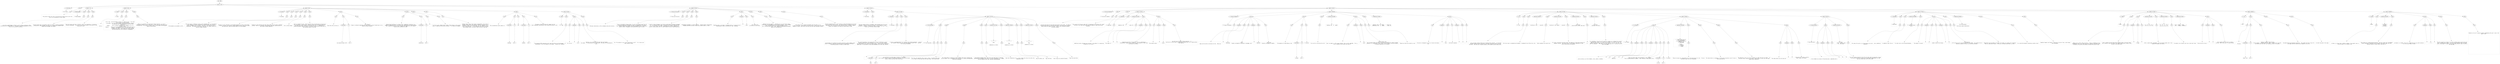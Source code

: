 digraph hierarchy {

node [fontname=Helvetica]
edge [style=dashed]

doc_0 [label="doc - 508"]


doc_0 -> { section_1}
{rank=same; section_1}

section_1 [label="section: 1-224"]


section_1 -> { header_2 prose_3 section_4 section_5 section_6 section_7 section_8 section_9}
{rank=same; header_2 prose_3 section_4 section_5 section_6 section_7 section_8 section_9}

header_2 [label="1 : Orb format"]

prose_3 [label="prose"]

section_4 [label="section: 7-21"]

section_5 [label="section: 22-43"]

section_6 [label="section: 44-92"]

section_7 [label="section: 106-142"]

section_8 [label="section: 143-150"]

section_9 [label="section: 225-457"]


header_2 -> leaf_10
leaf_10  [color=Gray,shape=rectangle,fontname=Inconsolata,label="* Orb format"]
prose_3 -> { raw_11}
{rank=same; raw_11}

raw_11 [label="raw"]


raw_11 -> leaf_12
leaf_12  [color=Gray,shape=rectangle,fontname=Inconsolata,label="

  The grimoire tools work with a structured text format which we call Orb.
This is an introduction to that format.

"]
section_4 -> { header_13 prose_14 prose_15 prose_16}
{rank=same; header_13 prose_14 prose_15 prose_16}

header_13 [label="2 : Metalanguage"]

prose_14 [label="prose"]

prose_15 [label="prose"]

prose_16 [label="prose"]


header_13 -> leaf_17
leaf_17  [color=Gray,shape=rectangle,fontname=Inconsolata,label="** Metalanguage"]
prose_14 -> { raw_18}
{rank=same; raw_18}

raw_18 [label="raw"]


raw_18 -> leaf_19
leaf_19  [color=Gray,shape=rectangle,fontname=Inconsolata,label="

  I call Orb a metalanguage, because it can by design include any other
structured text format within it.  Provided it may be represented in utf-8!
This is no stricture in practice. 
"]
prose_15 -> { raw_20}
{rank=same; raw_20}

raw_20 [label="raw"]


raw_20 -> leaf_21
leaf_21  [color=Gray,shape=rectangle,fontname=Inconsolata,label="
The Orb format aims to be equally useful for markup, literate programming,
configuration, data exchange, and the sort of interactive notebook which 
Jupyter and org-babel can produce.
"]
prose_16 -> { raw_22}
{rank=same; raw_22}

raw_22 [label="raw"]


raw_22 -> leaf_23
leaf_23  [color=Gray,shape=rectangle,fontname=Inconsolata,label="
The first parser and tool is Grimoire, which, as a bootstrap, is focused on
literate programming.  This will in turn be the format for the tools in the
bettertools suite. 

"]
section_5 -> { header_24 prose_25 prose_26 prose_27}
{rank=same; header_24 prose_25 prose_26 prose_27}

header_24 [label="2 : Goals"]

prose_25 [label="prose"]

prose_26 [label="prose"]

prose_27 [label="prose"]


header_24 -> leaf_28
leaf_28  [color=Gray,shape=rectangle,fontname=Inconsolata,label="** Goals"]
prose_25 -> { raw_29}
{rank=same; raw_29}

raw_29 [label="raw"]


raw_29 -> leaf_30
leaf_30  [color=Gray,shape=rectangle,fontname=Inconsolata,label="

  Orb is:
"]
prose_26 -> { raw_31}
{rank=same; raw_31}

raw_31 [label="raw"]


raw_31 -> leaf_32
leaf_32  [color=Gray,shape=rectangle,fontname=Inconsolata,label="
  - Error free:  An Orb document is never in a state of error.  Any valid
                 utf-8 string is an Orb document.
  - Line based:  Orb files may be rapidly separated into their elements
                 by splitting into lines and examining the first few
                 characters.
  - Humane:      Orb is carefully designed to be readable, as is, by
                 ordinary humans.
  - General:     There are no characters such as <>& in HTML which must be
                 escaped.  Orb codeblocks can enclose any other format,
                 including Orb format.  Orb strings are «brace balanced»
                 and can enclose any utf-8 string as a consequence. 
"]
prose_27 -> { raw_33}
{rank=same; raw_33}

raw_33 [label="raw"]


raw_33 -> leaf_34
leaf_34  [color=Gray,shape=rectangle,fontname=Inconsolata,label="
While it is possible to do some fancy things with Orb, it is also a
comfortable format to write a blog post, or put a few key-value pairs into
a config file.  If you were to send an email in Orb format, the recipient
might not even notice. 

"]
section_6 -> { header_35 prose_36 prose_37 prose_38 prose_39 prose_40 prose_41 prose_42 prose_43 prose_44 prose_45 prose_46 section_47}
{rank=same; header_35 prose_36 prose_37 prose_38 prose_39 prose_40 prose_41 prose_42 prose_43 prose_44 prose_45 prose_46 section_47}

header_35 [label="2 : Encoding"]

prose_36 [label="prose"]

prose_37 [label="prose"]

prose_38 [label="prose"]

prose_39 [label="prose"]

prose_40 [label="prose"]

prose_41 [label="prose"]

prose_42 [label="prose"]

prose_43 [label="prose"]

prose_44 [label="prose"]

prose_45 [label="prose"]

prose_46 [label="prose"]

section_47 [label="section: 93-105"]


header_35 -> leaf_48
leaf_48  [color=Gray,shape=rectangle,fontname=Inconsolata,label="** Encoding"]
prose_36 -> { raw_49}
{rank=same; raw_49}

raw_49 [label="raw"]


raw_49 -> leaf_50
leaf_50  [color=Gray,shape=rectangle,fontname=Inconsolata,label="

Orb documents are encoded in utf-8.  
"]
prose_37 -> { raw_51}
{rank=same; raw_51}

raw_51 [label="raw"]


raw_51 -> leaf_52
leaf_52  [color=Gray,shape=rectangle,fontname=Inconsolata,label="
The core syntax is defined in terms of the reachable keys on a US keyboard.
This tradition is firmly entrenched in the mid teens, and I have no
designs on budging that at present.  The miser in me likes that they're
a byte each.  The lawyer in me insists that this isn't ASCII, which is a
seven-bit legacy encoding.
"]
prose_38 -> { raw_53}
{rank=same; raw_53}

raw_53 [label="raw"]


raw_53 -> leaf_54
leaf_54  [color=Gray,shape=rectangle,fontname=Inconsolata,label="
We aren't at all reluctant to use Unicode characters as part of the format. 
Grimoire «strings» are the most visible example of this, along with drawer
and fold icons, which are actual parts of an Orb document. 
"]
prose_39 -> { raw_55}
{rank=same; raw_55}

raw_55 [label="raw"]


raw_55 -> leaf_56
leaf_56  [color=Gray,shape=rectangle,fontname=Inconsolata,label="
Grimoire is case sensitive and uses lower-snake-case for built-in English
phrases. There is a convention (see classes) that uses capitalization of
user words to affect semantics.  
"]
prose_40 -> { raw_57}
{rank=same; raw_57}

raw_57 [label="raw"]


raw_57 -> leaf_58
leaf_58  [color=Gray,shape=rectangle,fontname=Inconsolata,label="
[tk] is there though
"]
prose_41 -> { raw_59}
{rank=same; raw_59}

raw_59 [label="raw"]


raw_59 -> leaf_60
leaf_60  [color=Gray,shape=rectangle,fontname=Inconsolata,label="
Orb is a format for text.  There are many ways of writing text, but only one
way of encoding it that matters.  There is a long tail of Unicode complexity,
and there are traces of Committee spattered all over it; nonetheless we 
should be grateful that utf-8 won, in a world in which we still drive cars on
both possible sides of the road. 
"]
prose_42 -> { raw_61 link_62 raw_63}
{rank=same; raw_61 link_62 raw_63}

raw_61 [label="raw"]

link_62 [label="link"]

raw_63 [label="raw"]


raw_61 -> leaf_64
leaf_64  [color=Gray,shape=rectangle,fontname=Inconsolata,label="
Note that while we have our "]
link_62 -> { anchortext_65 url_66}
{rank=same; anchortext_65 url_66}

anchortext_65 [label="anchortext"]

url_66 [label="url"]


anchortext_65 -> leaf_67
leaf_67  [color=Gray,shape=rectangle,fontname=Inconsolata,label="own opinions about utf-8"]
url_66 -> leaf_68
leaf_68  [color=Gray,shape=rectangle,fontname=Inconsolata,label="httk://"]
raw_63 -> leaf_69
leaf_69  [color=Gray,shape=rectangle,fontname=Inconsolata,label=" our vision of
heaven is backward-compatible with the inferior version foisted upon us by a 
jealous software monopoly.
"]
prose_43 -> { raw_70 link_71 raw_72}
{rank=same; raw_70 link_71 raw_72}

raw_70 [label="raw"]

link_71 [label="link"]

raw_72 [label="raw"]


raw_70 -> leaf_73
leaf_73  [color=Gray,shape=rectangle,fontname=Inconsolata,label="
Bidirectional handling in a context that's indentation sensitive is an 
example of something subtle. Orb format uses indentation in a few key places,
and a compliant parser will need to detect and respect RTL [tk?] markers.
Exactly how is spelled out under "]
link_71 -> { anchortext_74 url_75}
{rank=same; anchortext_74 url_75}

anchortext_74 [label="anchortext"]

url_75 [label="url"]


anchortext_74 -> leaf_76
leaf_76  [color=Gray,shape=rectangle,fontname=Inconsolata,label="indentation"]
url_75 -> leaf_77
leaf_77  [color=Gray,shape=rectangle,fontname=Inconsolata,label="httk://"]
raw_72 -> leaf_78
leaf_78  [color=Gray,shape=rectangle,fontname=Inconsolata,label="
"]
prose_44 -> { raw_79}
{rank=same; raw_79}

raw_79 [label="raw"]


raw_79 -> leaf_80
leaf_80  [color=Gray,shape=rectangle,fontname=Inconsolata,label="
I'd love to get a Hebrew and/or Arabic fluent hacker on the project
early, to make sure this works correctly.  I'll settle for Aramaic.
"]
prose_45 -> { raw_81}
{rank=same; raw_81}

raw_81 [label="raw"]


raw_81 -> leaf_82
leaf_82  [color=Gray,shape=rectangle,fontname=Inconsolata,label="
Another thing I want to get right is equivalence. If you have a
variable called \"Glück\" the compiler shouldn't complain if it's
rendered in either of the valid ways. For some sequences that's
\"any of the valid ways\". If we normalized your prose, you might
have problems later, so we don't want to solve it that way.
"]
prose_46 -> { raw_83 link_84 raw_85 link_86 raw_87}
{rank=same; raw_83 link_84 raw_85 link_86 raw_87}

raw_83 [label="raw"]

link_84 [label="link"]

raw_85 [label="raw"]

link_86 [label="link"]

raw_87 [label="raw"]


raw_83 -> leaf_88
leaf_88  [color=Gray,shape=rectangle,fontname=Inconsolata,label="
This consideration mostly applys to "]
link_84 -> { anchortext_89 url_90}
{rank=same; anchortext_89 url_90}

anchortext_89 [label="anchortext"]

url_90 [label="url"]


anchortext_89 -> leaf_91
leaf_91  [color=Gray,shape=rectangle,fontname=Inconsolata,label="hashtags"]
url_90 -> leaf_92
leaf_92  [color=Gray,shape=rectangle,fontname=Inconsolata,label="httk://"]
raw_85 -> leaf_93
leaf_93  [color=Gray,shape=rectangle,fontname=Inconsolata,label=" and "]
link_86 -> { anchortext_94 url_95}
{rank=same; anchortext_94 url_95}

anchortext_94 [label="anchortext"]

url_95 [label="url"]


anchortext_94 -> leaf_96
leaf_96  [color=Gray,shape=rectangle,fontname=Inconsolata,label="handles"]
url_95 -> leaf_97
leaf_97  [color=Gray,shape=rectangle,fontname=Inconsolata,label="httk://"]
raw_87 -> leaf_98
leaf_98  [color=Gray,shape=rectangle,fontname=Inconsolata,label=".  The idea is that Orb files will respect all the 
wacky typographic equivalences that Unicode has gifted us with.

"]
section_47 -> { header_99 prose_100 prose_101 prose_102}
{rank=same; header_99 prose_100 prose_101 prose_102}

header_99 [label="4 : Tabs"]

prose_100 [label="prose"]

prose_101 [label="prose"]

prose_102 [label="prose"]


header_99 -> leaf_103
leaf_103  [color=Gray,shape=rectangle,fontname=Inconsolata,label="**** Tabs"]
prose_100 -> { raw_104}
{rank=same; raw_104}

raw_104 [label="raw"]


raw_104 -> leaf_105
leaf_105  [color=Gray,shape=rectangle,fontname=Inconsolata,label="

The vexacious ASCII character 8 will never be found in an Orb document.  If
encountered, it will be reduced to two spaces.  Grimoire will complain.
"]
prose_101 -> { raw_106 prespace_107 italic_108 raw_109}
{rank=same; raw_106 prespace_107 italic_108 raw_109}

raw_106 [label="raw"]

prespace_107 [label="prespace"]

italic_108 [label="italic"]

raw_109 [label="raw"]


raw_106 -> leaf_110
leaf_110  [color=Gray,shape=rectangle,fontname=Inconsolata,label="
It's not an"]
prespace_107 -> leaf_111
leaf_111  [color=Gray,shape=rectangle,fontname=Inconsolata,label=" "]
italic_108 -> leaf_112
leaf_112  [color=Gray,shape=rectangle,fontname=Inconsolata,label="error"]
raw_109 -> leaf_113
leaf_113  [color=Gray,shape=rectangle,fontname=Inconsolata,label=" mind you, it's a well-defined input that will become 
two spaces.  If encountered by one of my tools, the tabs will be permanently
gone. 
"]
prose_102 -> { raw_114}
{rank=same; raw_114}

raw_114 [label="raw"]


raw_114 -> leaf_115
leaf_115  [color=Gray,shape=rectangle,fontname=Inconsolata,label="
Yes. This applies to your source code blocks as well.  It is time we put 
away childish things.  

"]
section_7 -> { header_116 prose_117 prose_118 prose_119 prose_120 prose_121 prose_122 prose_123 prose_124}
{rank=same; header_116 prose_117 prose_118 prose_119 prose_120 prose_121 prose_122 prose_123 prose_124}

header_116 [label="2 : Prose and Structure"]

prose_117 [label="prose"]

prose_118 [label="prose"]

prose_119 [label="prose"]

prose_120 [label="prose"]

prose_121 [label="prose"]

prose_122 [label="prose"]

prose_123 [label="prose"]

prose_124 [label="prose"]


header_116 -> leaf_125
leaf_125  [color=Gray,shape=rectangle,fontname=Inconsolata,label="** Prose and Structure"]
prose_117 -> { raw_126}
{rank=same; raw_126}

raw_126 [label="raw"]


raw_126 -> leaf_127
leaf_127  [color=Gray,shape=rectangle,fontname=Inconsolata,label="

The major distinction in Orb is between prose and structure.
"]
prose_118 -> { raw_128}
{rank=same; raw_128}

raw_128 [label="raw"]


raw_128 -> leaf_129
leaf_129  [color=Gray,shape=rectangle,fontname=Inconsolata,label="
Prose is the default parsing state. It is far from unstructured from the
runtime perspective. Although this needn't be embedded in the parse
tree, Grimoire understands concepts such as paragraphs, words, punctuation,
capital letters, languages, and anything else proper to prose.
"]
prose_119 -> { raw_130}
{rank=same; raw_130}

raw_130 [label="raw"]


raw_130 -> leaf_131
leaf_131  [color=Gray,shape=rectangle,fontname=Inconsolata,label="
I refer to human languages, but Grimoire understands programming languages
also. In principle, all of them, it shouldn't be harder to add them than
it is to call them from shell, though getting a runtime rigged up to
another runtime always calls for some finesse to derive a good experience.
"]
prose_120 -> { raw_132}
{rank=same; raw_132}

raw_132 [label="raw"]


raw_132 -> leaf_133
leaf_133  [color=Gray,shape=rectangle,fontname=Inconsolata,label="
\"Programming languages\" is overly specific.  Grimoire draws a distinction
between prose and structure. Blocks may contain either, or both.
"]
prose_121 -> { raw_134 prespace_135 bold_136 raw_137}
{rank=same; raw_134 prespace_135 bold_136 raw_137}

raw_134 [label="raw"]

prespace_135 [label="prespace"]

bold_136 [label="bold"]

raw_137 [label="raw"]


raw_134 -> leaf_138
leaf_138  [color=Gray,shape=rectangle,fontname=Inconsolata,label="
Something that's nice about a language build on a prose/structure
relationship is that it can be error free.  Anything"]
prespace_135 -> leaf_139
leaf_139  [color=Gray,shape=rectangle,fontname=Inconsolata,label=" "]
bold_136 -> leaf_140
leaf_140  [color=Gray,shape=rectangle,fontname=Inconsolata,label="grym"]
raw_137 -> leaf_141
leaf_141  [color=Gray,shape=rectangle,fontname=Inconsolata,label=" can't build into
a structure is just prose.
"]
prose_122 -> { raw_142}
{rank=same; raw_142}

raw_142 [label="raw"]


raw_142 -> leaf_143
leaf_143  [color=Gray,shape=rectangle,fontname=Inconsolata,label="
Markdown has this property.  Sometimes you run into parsers which
build errors into Markdown, which is itself erroneous.  If you [[RTFM]
[http://daringfireball.net/projects/markdown/syntax]],
you'll find the word \"error\" once.  Helpfully explaining how Markdown
keeps you from making one.
"]
prose_123 -> { raw_144}
{rank=same; raw_144}

raw_144 [label="raw"]


raw_144 -> leaf_145
leaf_145  [color=Gray,shape=rectangle,fontname=Inconsolata,label="
We do what we can to make the document look the same as it is
in fact structured.  The intention with Orb files is that we work with them
aided by a linter, which lets us be lazy and still get consistent results.
"]
prose_124 -> { raw_146}
{rank=same; raw_146}

raw_146 [label="raw"]


raw_146 -> leaf_147
leaf_147  [color=Gray,shape=rectangle,fontname=Inconsolata,label="
The most important point in this section is that Orb documents do not have
errors and never fail to parse.  You should be able to literally plug any 
Orb parser into a source of entropy and end up with a document, since a
proper utf-8 decoder will drop any invalid bytes it sees. 

"]
section_8 -> { header_148 prose_149 section_150}
{rank=same; header_148 prose_149 section_150}

header_148 [label="2 : Ownership"]

prose_149 [label="prose"]

section_150 [label="section: 151-166"]


header_148 -> leaf_151
leaf_151  [color=Gray,shape=rectangle,fontname=Inconsolata,label="** Ownership"]
prose_149 -> { raw_152}
{rank=same; raw_152}

raw_152 [label="raw"]


raw_152 -> leaf_153
leaf_153  [color=Gray,shape=rectangle,fontname=Inconsolata,label="

  The root concept of Orb is a document, which divides into one or more 
sections.  A section owns all structure or prose within it.  This 
paragraph is owned by «** Ownership» above, as are all the rest of the
blocks until the next section header. 

"]
section_150 -> { header_154 prose_155 prose_156 prose_157 section_158}
{rank=same; header_154 prose_155 prose_156 prose_157 section_158}

header_154 [label="3 : Blocking"]

prose_155 [label="prose"]

prose_156 [label="prose"]

prose_157 [label="prose"]

section_158 [label="section: 167-224"]


header_154 -> leaf_159
leaf_159  [color=Gray,shape=rectangle,fontname=Inconsolata,label="*** Blocking"]
prose_155 -> { raw_160}
{rank=same; raw_160}

raw_160 [label="raw"]


raw_160 -> leaf_161
leaf_161  [color=Gray,shape=rectangle,fontname=Inconsolata,label="

  Orb documents are chunked into sections entirely by their heading lines.
Within a section, prose and structure alike are organized into blocks.  
The defining marker of blocks is blank lines.
"]
prose_156 -> { raw_162}
{rank=same; raw_162}

raw_162 [label="raw"]


raw_162 -> leaf_163
leaf_163  [color=Gray,shape=rectangle,fontname=Inconsolata,label="
This second paragraph is the second block of the «*** Blocking» section.
Taking a look at the source document, you'll see that I put (single)
newlines between lines, with an 78 column margin.  That should be considered
good style.  If you prefer to have each paragraph be its own line, have at.
"]
prose_157 -> { raw_164}
{rank=same; raw_164}

raw_164 [label="raw"]


raw_164 -> leaf_165
leaf_165  [color=Gray,shape=rectangle,fontname=Inconsolata,label="
A line is considered blank if it contains only Unicode spacemarks.  Grimoire
will smoothly remove any such cruft and replace it with «\\n\\n».  We also
trim trailing whitespace. 

"]
section_158 -> { header_166 prose_167 prose_168 prose_169 prose_170 prose_171 codeblock_172 prose_173 codeblock_174 prose_175 prose_176 codeblock_177 prose_178}
{rank=same; header_166 prose_167 prose_168 prose_169 prose_170 prose_171 codeblock_172 prose_173 codeblock_174 prose_175 prose_176 codeblock_177 prose_178}

header_166 [label="4 : The Cling Rule"]

prose_167 [label="prose"]

prose_168 [label="prose"]

prose_169 [label="prose"]

prose_170 [label="prose"]

prose_171 [label="prose"]

codeblock_172 [label="code block 187-194"]

prose_173 [label="prose"]

codeblock_174 [label="code block 199-206"]

prose_175 [label="prose"]

prose_176 [label="prose"]

codeblock_177 [label="code block 213-219"]

prose_178 [label="prose"]


header_166 -> leaf_179
leaf_179  [color=Gray,shape=rectangle,fontname=Inconsolata,label="**** The Cling Rule"]
prose_167 -> { raw_180 link_181 raw_182}
{rank=same; raw_180 link_181 raw_182}

raw_180 [label="raw"]

link_181 [label="link"]

raw_182 [label="raw"]


raw_180 -> leaf_183
leaf_183  [color=Gray,shape=rectangle,fontname=Inconsolata,label="

  "]
link_181 -> { anchortext_184 url_185}
{rank=same; anchortext_184 url_185}

anchortext_184 [label="anchortext"]

url_185 [label="url"]


anchortext_184 -> leaf_186
leaf_186  [color=Gray,shape=rectangle,fontname=Inconsolata,label="Tags"]
url_185 -> leaf_187
leaf_187  [color=Gray,shape=rectangle,fontname=Inconsolata,label="httk://"]
raw_182 -> leaf_188
leaf_188  [color=Gray,shape=rectangle,fontname=Inconsolata,label=" are used both to provide names to blocks in Orb format
and to specify various actions in knitting and weaving.  They may be placed
above or below the block which they affect.
"]
prose_168 -> { raw_189}
{rank=same; raw_189}

raw_189 [label="raw"]


raw_189 -> leaf_190
leaf_190  [color=Gray,shape=rectangle,fontname=Inconsolata,label="
The cling rule specifies that a group 'clings' to another group when
it is closer to that group than the other group. Ties resolve down.
"]
prose_169 -> { raw_191}
{rank=same; raw_191}

raw_191 [label="raw"]


raw_191 -> leaf_192
leaf_192  [color=Gray,shape=rectangle,fontname=Inconsolata,label="
This should make it intuitive to group elements that aren't grouping the
way you expect: put in whitespace until the block is visually distinguished
from the surroundings.
"]
prose_170 -> { raw_193}
{rank=same; raw_193}

raw_193 [label="raw"]


raw_193 -> leaf_194
leaf_194  [color=Gray,shape=rectangle,fontname=Inconsolata,label="
Cling applies between blocks which are at the same level of ownership.
Ownership has precedence over cling: all blocks underneath e.g. a header
line are owned by that line, newlines notwithstanding.
"]
prose_171 -> { raw_195}
{rank=same; raw_195}

raw_195 [label="raw"]


raw_195 -> leaf_196
leaf_196  [color=Gray,shape=rectangle,fontname=Inconsolata,label="
Note that indentation of e.g. lists invokes the cling rule within the
indentation level.
"]
codeblock_172 -> leaf_197
leaf_197  [color=Gray,shape=rectangle,fontname=Inconsolata,label="| x | y | z |

#tag


someprose on a block"]
prose_173 -> { raw_198}
{rank=same; raw_198}

raw_198 [label="raw"]


raw_198 -> leaf_199
leaf_199  [color=Gray,shape=rectangle,fontname=Inconsolata,label="
Tags the table, but
"]
codeblock_174 -> leaf_200
leaf_200  [color=Gray,shape=rectangle,fontname=Inconsolata,label="| x | y | z |


#tag

someprose on a block"]
prose_175 -> { raw_201}
{rank=same; raw_201}

raw_201 [label="raw"]


raw_201 -> leaf_202
leaf_202  [color=Gray,shape=rectangle,fontname=Inconsolata,label="
Tags the block.
"]
prose_176 -> { raw_203}
{rank=same; raw_203}

raw_203 [label="raw"]


raw_203 -> leaf_204
leaf_204  [color=Gray,shape=rectangle,fontname=Inconsolata,label="
Even clings are resolved forwards:
"]
codeblock_177 -> leaf_205
leaf_205  [color=Gray,shape=rectangle,fontname=Inconsolata,label="| x | y | z |

#tag

someprose on a block"]
prose_178 -> { raw_206}
{rank=same; raw_206}

raw_206 [label="raw"]


raw_206 -> leaf_207
leaf_207  [color=Gray,shape=rectangle,fontname=Inconsolata,label="
Tags the prose block.

"]
section_9 -> { header_208 prose_209 prose_210 section_211 section_212 section_213 section_214 section_215 section_216 section_217}
{rank=same; header_208 prose_209 prose_210 section_211 section_212 section_213 section_214 section_215 section_216 section_217}

header_208 [label="2 : Structural elements"]

prose_209 [label="prose"]

prose_210 [label="prose"]

section_211 [label="section: 237-255"]

section_212 [label="section: 256-286"]

section_213 [label="section: 287-361"]

section_214 [label="section: 377-410"]

section_215 [label="section: 411-445"]

section_216 [label="section: 446-457"]

section_217 [label="section: 458-508"]


header_208 -> leaf_218
leaf_218  [color=Gray,shape=rectangle,fontname=Inconsolata,label="** Structural elements"]
prose_209 -> { raw_219}
{rank=same; raw_219}

raw_219 [label="raw"]


raw_219 -> leaf_220
leaf_220  [color=Gray,shape=rectangle,fontname=Inconsolata,label="

  Structure and prose are the figure and ground of Orb format.  We speak of
structure and prose on a block-by-block basis, and within some structure
blocks there are regions of prose.  Prose in turn routinely contains
structural regions.
"]
prose_210 -> { raw_221}
{rank=same; raw_221}

raw_221 [label="raw"]


raw_221 -> leaf_222
leaf_222  [color=Gray,shape=rectangle,fontname=Inconsolata,label="
This section will discuss under what circumstances an Orb parser will create
structure, with some discursions into the semantics these distinctions
represent. 

"]
section_211 -> { header_223 prose_224 codeblock_225 prose_226 prose_227}
{rank=same; header_223 prose_224 codeblock_225 prose_226 prose_227}

header_223 [label="3 : Headlines"]

prose_224 [label="prose"]

codeblock_225 [label="code block 242-244"]

prose_226 [label="prose"]

prose_227 [label="prose"]


header_223 -> leaf_228
leaf_228  [color=Gray,shape=rectangle,fontname=Inconsolata,label="*** Headlines"]
prose_224 -> { raw_229}
{rank=same; raw_229}

raw_229 [label="raw"]


raw_229 -> leaf_230
leaf_230  [color=Gray,shape=rectangle,fontname=Inconsolata,label="

  Headlines divide a document into sections.  The grammar for recognizing
a headline is as follows:
"]
codeblock_225 -> leaf_231
leaf_231  [color=Gray,shape=rectangle,fontname=Inconsolata,label="    headline = WS?  '*'+  ' '  prose  NL"]
prose_226 -> { raw_232 prespace_233 literal_234 raw_235}
{rank=same; raw_232 prespace_233 literal_234 raw_235}

raw_232 [label="raw"]

prespace_233 [label="prespace"]

literal_234 [label="literal"]

raw_235 [label="raw"]


raw_232 -> leaf_236
leaf_236  [color=Gray,shape=rectangle,fontname=Inconsolata,label="
The number of"]
prespace_233 -> leaf_237
leaf_237  [color=Gray,shape=rectangle,fontname=Inconsolata,label=" "]
literal_234 -> leaf_238
leaf_238  [color=Gray,shape=rectangle,fontname=Inconsolata,label="*"]
raw_235 -> leaf_239
leaf_239  [color=Gray,shape=rectangle,fontname=Inconsolata,label=" determine the level of ownership.  This is a declarative
relationship, though I lack a clean syntax to express it other than
functionally at present. 
"]
prose_227 -> { raw_240 prespace_241 literal_242 raw_243}
{rank=same; raw_240 prespace_241 literal_242 raw_243}

raw_240 [label="raw"]

prespace_241 [label="prespace"]

literal_242 [label="literal"]

raw_243 [label="raw"]


raw_240 -> leaf_244
leaf_244  [color=Gray,shape=rectangle,fontname=Inconsolata,label="
The content within"]
prespace_241 -> leaf_245
leaf_245  [color=Gray,shape=rectangle,fontname=Inconsolata,label=" "]
literal_242 -> leaf_246
leaf_246  [color=Gray,shape=rectangle,fontname=Inconsolata,label="prose"]
raw_243 -> leaf_247
leaf_247  [color=Gray,shape=rectangle,fontname=Inconsolata,label=" has the luxury of being context-sensitive.  In
particular we treat tags on a headline as though they're on a tagline below
they headline. 


"]
section_212 -> { header_248 prose_249 prose_250 prose_251 codeblock_252 prose_253 prose_254 codeblock_255 prose_256}
{rank=same; header_248 prose_249 prose_250 prose_251 codeblock_252 prose_253 prose_254 codeblock_255 prose_256}

header_248 [label="3 : Tags and Taglines"]

prose_249 [label="prose"]

prose_250 [label="prose"]

prose_251 [label="prose"]

codeblock_252 [label="code block 266-268"]

prose_253 [label="prose"]

prose_254 [label="prose"]

codeblock_255 [label="code block 278-281"]

prose_256 [label="prose"]


header_248 -> leaf_257
leaf_257  [color=Gray,shape=rectangle,fontname=Inconsolata,label="*** Tags and Taglines"]
prose_249 -> { raw_258 prespace_259 literal_260 raw_261 prespace_262 literal_263 raw_264}
{rank=same; raw_258 prespace_259 literal_260 raw_261 prespace_262 literal_263 raw_264}

raw_258 [label="raw"]

prespace_259 [label="prespace"]

literal_260 [label="literal"]

raw_261 [label="raw"]

prespace_262 [label="prespace"]

literal_263 [label="literal"]

raw_264 [label="raw"]


raw_258 -> leaf_265
leaf_265  [color=Gray,shape=rectangle,fontname=Inconsolata,label="

  Tags are the control structures for Orb.  There are"]
prespace_259 -> leaf_266
leaf_266  [color=Gray,shape=rectangle,fontname=Inconsolata,label=" "]
literal_260 -> leaf_267
leaf_267  [color=Gray,shape=rectangle,fontname=Inconsolata,label="#hashtags"]
raw_261 -> leaf_268
leaf_268  [color=Gray,shape=rectangle,fontname=Inconsolata,label=" which
loosely correspond to functions or messages, and"]
prespace_262 -> leaf_269
leaf_269  [color=Gray,shape=rectangle,fontname=Inconsolata,label=" "]
literal_263 -> leaf_270
leaf_270  [color=Gray,shape=rectangle,fontname=Inconsolata,label="@handles"]
raw_264 -> leaf_271
leaf_271  [color=Gray,shape=rectangle,fontname=Inconsolata,label=" which more
directly correspond to symbols.  
"]
prose_250 -> { raw_272 link_273 raw_274}
{rank=same; raw_272 link_273 raw_274}

raw_272 [label="raw"]

link_273 [label="link"]

raw_274 [label="raw"]


raw_272 -> leaf_275
leaf_275  [color=Gray,shape=rectangle,fontname=Inconsolata,label="
The semantics of tags belong in the "]
link_273 -> { anchortext_276 url_277}
{rank=same; anchortext_276 url_277}

anchortext_276 [label="anchortext"]

url_277 [label="url"]


anchortext_276 -> leaf_278
leaf_278  [color=Gray,shape=rectangle,fontname=Inconsolata,label="runtime"]
url_277 -> leaf_279
leaf_279  [color=Gray,shape=rectangle,fontname=Inconsolata,label="httk://"]
raw_274 -> leaf_280
leaf_280  [color=Gray,shape=rectangle,fontname=Inconsolata,label="]] section.
"]
prose_251 -> { raw_281}
{rank=same; raw_281}

raw_281 [label="raw"]


raw_281 -> leaf_282
leaf_282  [color=Gray,shape=rectangle,fontname=Inconsolata,label="
For now let us note that the rule
"]
codeblock_252 -> leaf_283
leaf_283  [color=Gray,shape=rectangle,fontname=Inconsolata,label="  hashtag = WS+  '#'  symbol"]
prose_253 -> { raw_284 prespace_285 literal_286 raw_287}
{rank=same; raw_284 prespace_285 literal_286 raw_287}

raw_284 [label="raw"]

prespace_285 [label="prespace"]

literal_286 [label="literal"]

raw_287 [label="raw"]


raw_284 -> leaf_288
leaf_288  [color=Gray,shape=rectangle,fontname=Inconsolata,label="
  
*may* not appear in (all) prose contexts, this is still undecided.  This is 
true of handles as well given the state of"]
prespace_285 -> leaf_289
leaf_289  [color=Gray,shape=rectangle,fontname=Inconsolata,label=" "]
literal_286 -> leaf_290
leaf_290  [color=Gray,shape=rectangle,fontname=Inconsolata,label="grym"]
raw_287 -> leaf_291
leaf_291  [color=Gray,shape=rectangle,fontname=Inconsolata,label=" at the present time, 
but I am more firmly convinced of the value of @handle as a short in-place
expansion of a handleline. I don't think trying to parse a mid-block #export
as meaning something is as valuable. 
"]
prose_254 -> { raw_292}
{rank=same; raw_292}

raw_292 [label="raw"]


raw_292 -> leaf_293
leaf_293  [color=Gray,shape=rectangle,fontname=Inconsolata,label="
These two rules are currently in use:
"]
codeblock_255 -> leaf_294
leaf_294  [color=Gray,shape=rectangle,fontname=Inconsolata,label="  hashline = WS?  '#'  symbol  ' '  prose  NL
  handleline = WS?  '@'  symbol  ' '  prose  NL"]
prose_256 -> { raw_295 prespace_296 literal_297 raw_298 prespace_299 literal_300 raw_301}
{rank=same; raw_295 prespace_296 literal_297 raw_298 prespace_299 literal_300 raw_301}

raw_295 [label="raw"]

prespace_296 [label="prespace"]

literal_297 [label="literal"]

raw_298 [label="raw"]

prespace_299 [label="prespace"]

literal_300 [label="literal"]

raw_301 [label="raw"]


raw_295 -> leaf_302
leaf_302  [color=Gray,shape=rectangle,fontname=Inconsolata,label="
Structure is designed to work on a line-by-line basis,
any"]
prespace_296 -> leaf_303
leaf_303  [color=Gray,shape=rectangle,fontname=Inconsolata,label=" "]
literal_297 -> leaf_304
leaf_304  [color=Gray,shape=rectangle,fontname=Inconsolata,label="line"]
raw_298 -> leaf_305
leaf_305  [color=Gray,shape=rectangle,fontname=Inconsolata,label=" rule has an implied"]
prespace_299 -> leaf_306
leaf_306  [color=Gray,shape=rectangle,fontname=Inconsolata,label=" "]
literal_300 -> leaf_307
leaf_307  [color=Gray,shape=rectangle,fontname=Inconsolata,label="^"]
raw_301 -> leaf_308
leaf_308  [color=Gray,shape=rectangle,fontname=Inconsolata,label=". 

"]
section_213 -> { header_309 prose_310 prose_311 codeblock_312 prose_313 codeblock_314 prose_315 codeblock_316 prose_317 codeblock_318 prose_319 section_320 section_321}
{rank=same; header_309 prose_310 prose_311 codeblock_312 prose_313 codeblock_314 prose_315 codeblock_316 prose_317 codeblock_318 prose_319 section_320 section_321}

header_309 [label="3 : List "]

prose_310 [label="prose"]

prose_311 [label="prose"]

codeblock_312 [label="code block 295-297"]

prose_313 [label="prose"]

codeblock_314 [label="code block 301-303"]

prose_315 [label="prose"]

codeblock_316 [label="code block 309-312"]

prose_317 [label="prose"]

codeblock_318 [label="code block 316-319"]

prose_319 [label="prose"]

section_320 [label="section: 328-361"]

section_321 [label="section: 362-376"]


header_309 -> leaf_322
leaf_322  [color=Gray,shape=rectangle,fontname=Inconsolata,label="*** List "]
prose_310 -> { raw_323}
{rank=same; raw_323}

raw_323 [label="raw"]


raw_323 -> leaf_324
leaf_324  [color=Gray,shape=rectangle,fontname=Inconsolata,label="

  Lists are both a markup format and a flexible data container.  In the emacs
org-mode, headline-type structures do the heavy lifting for TODO lists and
the like.  This was org's original purpose, with document markup coming later.
"]
prose_311 -> { raw_325}
{rank=same; raw_325}

raw_325 [label="raw"]


raw_325 -> leaf_326
leaf_326  [color=Gray,shape=rectangle,fontname=Inconsolata,label="
Orb lists come in unnumbered and numbered.  Unnumbered lists follow this rule:
"]
codeblock_312 -> leaf_327
leaf_327  [color=Gray,shape=rectangle,fontname=Inconsolata,label="  listline-un = WS? '- ' prose NL"]
prose_313 -> { raw_328}
{rank=same; raw_328}

raw_328 [label="raw"]


raw_328 -> leaf_329
leaf_329  [color=Gray,shape=rectangle,fontname=Inconsolata,label="
While numbered lists match this:
"]
codeblock_314 -> leaf_330
leaf_330  [color=Gray,shape=rectangle,fontname=Inconsolata,label="  listline-li = WS? digits '. ' prose NL"]
prose_315 -> { raw_331}
{rank=same; raw_331}

raw_331 [label="raw"]


raw_331 -> leaf_332
leaf_332  [color=Gray,shape=rectangle,fontname=Inconsolata,label="
For lists, as with any structure group, the semantics of the prose section are
somewhat flexible.  The cling rule for lists parses indentation so that
multi-line entries are possible:
"]
codeblock_316 -> leaf_333
leaf_333  [color=Gray,shape=rectangle,fontname=Inconsolata,label="  - list entry 
   prose directly under, bad style"]
prose_317 -> { raw_334}
{rank=same; raw_334}

raw_334 [label="raw"]


raw_334 -> leaf_335
leaf_335  [color=Gray,shape=rectangle,fontname=Inconsolata,label="
vs.
"]
codeblock_318 -> leaf_336
leaf_336  [color=Gray,shape=rectangle,fontname=Inconsolata,label="  - list entry 
    continues list entry"]
prose_319 -> { raw_337}
{rank=same; raw_337}

raw_337 [label="raw"]


raw_337 -> leaf_338
leaf_338  [color=Gray,shape=rectangle,fontname=Inconsolata,label="
As in Markdown, the parser will accept any numbers as a numbered list without
checking their order.  The linter will increment by one starting from the
number of the first index, so if you start with \"1. \" or \"0. \" or \"10. \" you
get the subsequent.  This behavior can be suppressed with a hashtag directive
yet to be added.  

"]
section_320 -> { header_339 prose_340 codeblock_341 prose_342 prose_343 prose_344 prose_345}
{rank=same; header_339 prose_340 codeblock_341 prose_342 prose_343 prose_344 prose_345}

header_339 [label="4 : List Boxes"]

prose_340 [label="prose"]

codeblock_341 [label="code block 335-346"]

prose_342 [label="prose"]

prose_343 [label="prose"]

prose_344 [label="prose"]

prose_345 [label="prose"]


header_339 -> leaf_346
leaf_346  [color=Gray,shape=rectangle,fontname=Inconsolata,label="** List Boxes

 "]
prose_340 -> { raw_347 prespace_348 literal_349 raw_350 prespace_351 literal_352 raw_353 link_354 raw_355}
{rank=same; raw_347 prespace_348 literal_349 raw_350 prespace_351 literal_352 raw_353 link_354 raw_355}

raw_347 [label="raw"]

prespace_348 [label="prespace"]

literal_349 [label="literal"]

raw_350 [label="raw"]

prespace_351 [label="prespace"]

literal_352 [label="literal"]

raw_353 [label="raw"]

link_354 [label="link"]

raw_355 [label="raw"]


raw_347 -> leaf_356
leaf_356  [color=Gray,shape=rectangle,fontname=Inconsolata,label="

  Lists can have, as a first element, a box, either a checkbox"]
prespace_348 -> leaf_357
leaf_357  [color=Gray,shape=rectangle,fontname=Inconsolata,label=" "]
literal_349 -> leaf_358
leaf_358  [color=Gray,shape=rectangle,fontname=Inconsolata,label="[ ]"]
raw_350 -> leaf_359
leaf_359  [color=Gray,shape=rectangle,fontname=Inconsolata,label=" or a 
radio box"]
prespace_351 -> leaf_360
leaf_360  [color=Gray,shape=rectangle,fontname=Inconsolata,label=" "]
literal_352 -> leaf_361
leaf_361  [color=Gray,shape=rectangle,fontname=Inconsolata,label="( )"]
raw_353 -> leaf_362
leaf_362  [color=Gray,shape=rectangle,fontname=Inconsolata,label=".  These are either empty with whitespace or have contents
from a limited pallete of symbols.  Their function is described in the "]
link_354 -> { anchortext_363 url_364}
{rank=same; anchortext_363 url_364}

anchortext_363 [label="anchortext"]

url_364 [label="url"]


anchortext_363 -> leaf_365
leaf_365  [color=Gray,shape=rectangle,fontname=Inconsolata,label="runtime"]
url_364 -> leaf_366
leaf_366  [color=Gray,shape=rectangle,fontname=Inconsolata,label="httk://"]
raw_355 -> leaf_367
leaf_367  [color=Gray,shape=rectangle,fontname=Inconsolata,label="]] section. 
"]
codeblock_341 -> leaf_368
leaf_368  [color=Gray,shape=rectangle,fontname=Inconsolata,label="  - [ ] #todo finish orb.orb
    - [X] Metalanguage
    - [X] Prose and Structure
    - [REVISE] Link
    - [ ] Code Block

  - Fruits
    - ( ) Bananas
    - (*) Coconuts
    - ( ) Grapes"]
prose_342 -> { raw_369}
{rank=same; raw_369}

raw_369 [label="raw"]


raw_369 -> leaf_370
leaf_370  [color=Gray,shape=rectangle,fontname=Inconsolata,label="
These two types can't meaningfully mix on the same level of a list.  The one
the parser sees first will be applied.
"]
prose_343 -> { raw_371}
{rank=same; raw_371}

raw_371 [label="raw"]


raw_371 -> leaf_372
leaf_372  [color=Gray,shape=rectangle,fontname=Inconsolata,label="
The radio button is contagious, if the parser encounters one all lines on
that level get one. 
"]
prose_344 -> { raw_373}
{rank=same; raw_373}

raw_373 [label="raw"]


raw_373 -> leaf_374
leaf_374  [color=Gray,shape=rectangle,fontname=Inconsolata,label="
The check box is not, it's ok to include it on some lines but not others.  If
the parser sees a check box and then a radio button, it will turn the radio
button into a check box.
"]
prose_345 -> { raw_375 prespace_376 literal_377 raw_378}
{rank=same; raw_375 prespace_376 literal_377 raw_378}

raw_375 [label="raw"]

prespace_376 [label="prespace"]

literal_377 [label="literal"]

raw_378 [label="raw"]


raw_375 -> leaf_379
leaf_379  [color=Gray,shape=rectangle,fontname=Inconsolata,label="
The radio button can only have one"]
prespace_376 -> leaf_380
leaf_380  [color=Gray,shape=rectangle,fontname=Inconsolata,label=" "]
literal_377 -> leaf_381
leaf_381  [color=Gray,shape=rectangle,fontname=Inconsolata,label="*"]
raw_378 -> leaf_382
leaf_382  [color=Gray,shape=rectangle,fontname=Inconsolata,label="; the parser will ignore, and the
linter remove, any others. 

"]
section_321 -> { header_383 prose_384 codeblock_385 prose_386}
{rank=same; header_383 prose_384 codeblock_385 prose_386}

header_383 [label="4 : Key/value pairs"]

prose_384 [label="prose"]

codeblock_385 [label="code block 366-370"]

prose_386 [label="prose"]


header_383 -> leaf_387
leaf_387  [color=Gray,shape=rectangle,fontname=Inconsolata,label="** Key/value pairs

 "]
prose_384 -> { raw_388 prespace_389 literal_390 raw_391}
{rank=same; raw_388 prespace_389 literal_390 raw_391}

raw_388 [label="raw"]

prespace_389 [label="prespace"]

literal_390 [label="literal"]

raw_391 [label="raw"]


raw_388 -> leaf_392
leaf_392  [color=Gray,shape=rectangle,fontname=Inconsolata,label="

  A list element can consist of key/value pairs, separated with a"]
prespace_389 -> leaf_393
leaf_393  [color=Gray,shape=rectangle,fontname=Inconsolata,label=" "]
literal_390 -> leaf_394
leaf_394  [color=Gray,shape=rectangle,fontname=Inconsolata,label=":"]
raw_391 -> leaf_395
leaf_395  [color=Gray,shape=rectangle,fontname=Inconsolata,label=".
"]
codeblock_385 -> leaf_396
leaf_396  [color=Gray,shape=rectangle,fontname=Inconsolata,label=" - first key:
   - value : another value
   - 42 : the answer"]
prose_386 -> { raw_397}
{rank=same; raw_397}

raw_397 [label="raw"]


raw_397 -> leaf_398
leaf_398  [color=Gray,shape=rectangle,fontname=Inconsolata,label="
From the runtime perspective the left and right sides are basically strings,
as we build out the Clu runtime we'll have better expectations for what
keys and values would look like as data. 

"]
section_214 -> { header_399 prose_400 prose_401 codeblock_402 prose_403 prose_404 prose_405 codeblock_406 prose_407 prose_408}
{rank=same; header_399 prose_400 prose_401 codeblock_402 prose_403 prose_404 prose_405 codeblock_406 prose_407 prose_408}

header_399 [label="3 : Code Block"]

prose_400 [label="prose"]

prose_401 [label="prose"]

codeblock_402 [label="code block 384-388"]

prose_403 [label="prose"]

prose_404 [label="prose"]

prose_405 [label="prose"]

codeblock_406 [label="code block 399-403"]

prose_407 [label="prose"]

prose_408 [label="prose"]


header_399 -> leaf_409
leaf_409  [color=Gray,shape=rectangle,fontname=Inconsolata,label="* Code Block

 "]
prose_400 -> { raw_410}
{rank=same; raw_410}

raw_410 [label="raw"]


raw_410 -> leaf_411
leaf_411  [color=Gray,shape=rectangle,fontname=Inconsolata,label="

  The reason Orb exists is so that Grimoire can exist.  We do codeblocks
carefully. 
"]
prose_401 -> { raw_412}
{rank=same; raw_412}

raw_412 [label="raw"]


raw_412 -> leaf_413
leaf_413  [color=Gray,shape=rectangle,fontname=Inconsolata,label="
A codeblock looks like so:
"]
codeblock_402 -> leaf_414
leaf_414  [color=Gray,shape=rectangle,fontname=Inconsolata,label="#!orb
*** Some Orb content
#/orb"]
prose_403 -> { raw_415}
{rank=same; raw_415}

raw_415 [label="raw"]


raw_415 -> leaf_416
leaf_416  [color=Gray,shape=rectangle,fontname=Inconsolata,label="
Try that trick in Git-Flavored Markdown...
"]
prose_404 -> { raw_417 prespace_418 literal_419 raw_420 prespace_421 literal_422 raw_423}
{rank=same; raw_417 prespace_418 literal_419 raw_420 prespace_421 literal_422 raw_423}

raw_417 [label="raw"]

prespace_418 [label="prespace"]

literal_419 [label="literal"]

raw_420 [label="raw"]

prespace_421 [label="prespace"]

literal_422 [label="literal"]

raw_423 [label="raw"]


raw_417 -> leaf_424
leaf_424  [color=Gray,shape=rectangle,fontname=Inconsolata,label="
The number of initial"]
prespace_418 -> leaf_425
leaf_425  [color=Gray,shape=rectangle,fontname=Inconsolata,label=" "]
literal_419 -> leaf_426
leaf_426  [color=Gray,shape=rectangle,fontname=Inconsolata,label="!!"]
raw_420 -> leaf_427
leaf_427  [color=Gray,shape=rectangle,fontname=Inconsolata,label=" needs to match the closing"]
prespace_421 -> leaf_428
leaf_428  [color=Gray,shape=rectangle,fontname=Inconsolata,label=" "]
literal_422 -> leaf_429
leaf_429  [color=Gray,shape=rectangle,fontname=Inconsolata,label="//"]
raw_423 -> leaf_430
leaf_430  [color=Gray,shape=rectangle,fontname=Inconsolata,label=", allowing any 
utf-8 string at all to be enclosed with this method.  We consider this an
important property to have in an enclosure encoding. 
"]
prose_405 -> { raw_431}
{rank=same; raw_431}

raw_431 [label="raw"]


raw_431 -> leaf_432
leaf_432  [color=Gray,shape=rectangle,fontname=Inconsolata,label="
Code blocks must be opened, but needn't be closed, as a parser will recognize
EOF as a code block closure.  This has a fortunate side effect, as this:
"]
codeblock_406 -> leaf_433
leaf_433  [color=Gray,shape=rectangle,fontname=Inconsolata,label="#!/usr/bin/python

from future import bettertools"]
prose_407 -> { raw_434}
{rank=same; raw_434}

raw_434 [label="raw"]


raw_434 -> leaf_435
leaf_435  [color=Gray,shape=rectangle,fontname=Inconsolata,label="
Is a valid Orb document containing a python script.
"]
prose_408 -> { raw_436}
{rank=same; raw_436}

raw_436 [label="raw"]


raw_436 -> leaf_437
leaf_437  [color=Gray,shape=rectangle,fontname=Inconsolata,label="
Codeblock headers and footers, unlike most structure lines, cannot begin
with whitespace. 

"]
section_215 -> { header_438 prose_439 prose_440 codeblock_441 prose_442 codeblock_443 prose_444 codeblock_445 prose_446}
{rank=same; header_438 prose_439 prose_440 codeblock_441 prose_442 codeblock_443 prose_444 codeblock_445 prose_446}

header_438 [label="3 : Table"]

prose_439 [label="prose"]

prose_440 [label="prose"]

codeblock_441 [label="code block 421-424"]

prose_442 [label="prose"]

codeblock_443 [label="code block 429-433"]

prose_444 [label="prose"]

codeblock_445 [label="code block 437-440"]

prose_446 [label="prose"]


header_438 -> leaf_447
leaf_447  [color=Gray,shape=rectangle,fontname=Inconsolata,label="* Table

 "]
prose_439 -> { raw_448}
{rank=same; raw_448}

raw_448 [label="raw"]


raw_448 -> leaf_449
leaf_449  [color=Gray,shape=rectangle,fontname=Inconsolata,label="

  Tables are our matrix data structure.  I have no immediate use for 
spreadsheets that I can't meet with other software, but admire their
inclusion in Org and do use tables in markup from time to time.
"]
prose_440 -> { raw_450 prespace_451 literal_452 raw_453}
{rank=same; raw_450 prespace_451 literal_452 raw_453}

raw_450 [label="raw"]

prespace_451 [label="prespace"]

literal_452 [label="literal"]

raw_453 [label="raw"]


raw_450 -> leaf_454
leaf_454  [color=Gray,shape=rectangle,fontname=Inconsolata,label="
I don't intend to do much more than recognize them in the near future,
but a glance at what Org offers with tables should give a sense of how
we want to use them within"]
prespace_451 -> leaf_455
leaf_455  [color=Gray,shape=rectangle,fontname=Inconsolata,label=" "]
literal_452 -> leaf_456
leaf_456  [color=Gray,shape=rectangle,fontname=Inconsolata,label="bridge"]
raw_453 -> leaf_457
leaf_457  [color=Gray,shape=rectangle,fontname=Inconsolata,label=". 
"]
codeblock_441 -> leaf_458
leaf_458  [color=Gray,shape=rectangle,fontname=Inconsolata,label="| 2  | 4  | 6  | 8  |
| 10 | 12 | 14 | 16 |"]
prose_442 -> { raw_459}
{rank=same; raw_459}

raw_459 [label="raw"]


raw_459 -> leaf_460
leaf_460  [color=Gray,shape=rectangle,fontname=Inconsolata,label="
With a couple small refinements, this one should render with a line
between the header and therows:
"]
codeblock_443 -> leaf_461
leaf_461  [color=Gray,shape=rectangle,fontname=Inconsolata,label="| a  | b  | c  | d  |
~ 3  | 6  | 9  | 12 |
| 18 | 21 | 24 | 27 |"]
prose_444 -> { raw_462}
{rank=same; raw_462}

raw_462 [label="raw"]


raw_462 -> leaf_463
leaf_463  [color=Gray,shape=rectangle,fontname=Inconsolata,label="
To extend a row virtually over two or more text lines
"]
codeblock_445 -> leaf_464
leaf_464  [color=Gray,shape=rectangle,fontname=Inconsolata,label="| cat, | chien,  | gato,    \\
| hat  | chapeau | sombrero |"]
prose_446 -> { raw_465 prespace_466 literal_467 raw_468}
{rank=same; raw_465 prespace_466 literal_467 raw_468}

raw_465 [label="raw"]

prespace_466 [label="prespace"]

literal_467 [label="literal"]

raw_468 [label="raw"]


raw_465 -> leaf_469
leaf_469  [color=Gray,shape=rectangle,fontname=Inconsolata,label="
The only way to slip a"]
prespace_466 -> leaf_470
leaf_470  [color=Gray,shape=rectangle,fontname=Inconsolata,label=" "]
literal_467 -> leaf_471
leaf_471  [color=Gray,shape=rectangle,fontname=Inconsolata,label="|"]
raw_468 -> leaf_472
leaf_472  [color=Gray,shape=rectangle,fontname=Inconsolata,label=" into a table cell is to put it inside a 
«string». Other than that it's prose country. 

"]
section_216 -> { header_473 prose_474 prose_475 prose_476}
{rank=same; header_473 prose_474 prose_475 prose_476}

header_473 [label="3 : Link  "]

prose_474 [label="prose"]

prose_475 [label="prose"]

prose_476 [label="prose"]


header_473 -> leaf_477
leaf_477  [color=Gray,shape=rectangle,fontname=Inconsolata,label="* Link	

  "]
prose_474 -> { raw_478 link_479 raw_480}
{rank=same; raw_478 link_479 raw_480}

raw_478 [label="raw"]

link_479 [label="link"]

raw_480 [label="raw"]


raw_478 -> leaf_481
leaf_481  [color=Gray,shape=rectangle,fontname=Inconsolata,label="

  The most "]
link_479 -> { anchortext_482 url_483}
{rank=same; anchortext_482 url_483}

anchortext_482 [label="anchortext"]

url_483 [label="url"]


anchortext_482 -> leaf_484
leaf_484  [color=Gray,shape=rectangle,fontname=Inconsolata,label="basic link"]
url_483 -> leaf_485
leaf_485  [color=Gray,shape=rectangle,fontname=Inconsolata,label="httk://"]
raw_480 -> leaf_486
leaf_486  [color=Gray,shape=rectangle,fontname=Inconsolata,label=" follows a simple «[[description]
[url]]» pattern.  Markdown gets this right.  In HTML you'll see the 
href before the link text, but looking at HTML is a mistake.
"]
prose_475 -> { raw_487}
{rank=same; raw_487}

raw_487 [label="raw"]


raw_487 -> leaf_488
leaf_488  [color=Gray,shape=rectangle,fontname=Inconsolata,label="
Org-mode follows the opposite convention.  This breaks the flow of text for
the reader and Orb format must be legible in raw form.
"]
prose_476 -> { raw_489}
{rank=same; raw_489}

raw_489 [label="raw"]


raw_489 -> leaf_490
leaf_490  [color=Gray,shape=rectangle,fontname=Inconsolata,label="
tk other Org-iastic link types.

"]
section_217 -> { header_491 prose_492 codeblock_493 prose_494 prose_495 prose_496 prose_497}
{rank=same; header_491 prose_492 codeblock_493 prose_494 prose_495 prose_496 prose_497}

header_491 [label="3 : Drawer"]

prose_492 [label="prose"]

codeblock_493 [label="code block 463-467"]

prose_494 [label="prose"]

prose_495 [label="prose"]

prose_496 [label="prose"]

prose_497 [label="prose"]


header_491 -> leaf_498
leaf_498  [color=Gray,shape=rectangle,fontname=Inconsolata,label=" Drawer

  "]
prose_492 -> { raw_499}
{rank=same; raw_499}

raw_499 [label="raw"]


raw_499 -> leaf_500
leaf_500  [color=Gray,shape=rectangle,fontname=Inconsolata,label="

  A drawer is a block that's hidden by default. The computer sees it,
the user sees ⦿, or a similar rune.
"]
codeblock_493 -> leaf_501
leaf_501  [color=Gray,shape=rectangle,fontname=Inconsolata,label=":[a-drawer]:
contents
:[a-drawer]:"]
prose_494 -> { raw_502}
{rank=same; raw_502}

raw_502 [label="raw"]


raw_502 -> leaf_503
leaf_503  [color=Gray,shape=rectangle,fontname=Inconsolata,label="
This closes to a single Unicode character, such as ⦿, which can't be deleted
without opening it. Deleting into an ordinary fold marker opens the fold,
deleting towards a drawer marker skips past it.
"]
prose_495 -> { raw_504 prespace_505 literal_506 raw_507}
{rank=same; raw_504 prespace_505 literal_506 raw_507}

raw_504 [label="raw"]

prespace_505 [label="prespace"]

literal_506 [label="literal"]

raw_507 [label="raw"]


raw_504 -> leaf_508
leaf_508  [color=Gray,shape=rectangle,fontname=Inconsolata,label="
=a-drawer= is a handle, the @ isn't needed here but you could include it.
It's ok to just leave it blank:"]
prespace_505 -> leaf_509
leaf_509  [color=Gray,shape=rectangle,fontname=Inconsolata,label=" "]
literal_506 -> leaf_510
leaf_510  [color=Gray,shape=rectangle,fontname=Inconsolata,label=":[ ]:"]
raw_507 -> leaf_511
leaf_511  [color=Gray,shape=rectangle,fontname=Inconsolata,label=".
"]
prose_496 -> { raw_512}
{rank=same; raw_512}

raw_512 [label="raw"]


raw_512 -> leaf_513
leaf_513  [color=Gray,shape=rectangle,fontname=Inconsolata,label="
The only purpose of a drawer is to draw a folding layer around some text
that's normally kept closed.  If you're doing something fancy you might
have a long header of imports and configs that you don't want to look at
all the time. 
"]
prose_497 -> { raw_514}
{rank=same; raw_514}

raw_514 [label="raw"]


raw_514 -> leaf_515
leaf_515  [color=Gray,shape=rectangle,fontname=Inconsolata,label="
Honestly not sure I'm going to bother implementing this part. Late in the 
game if ever. 

























"]

}
